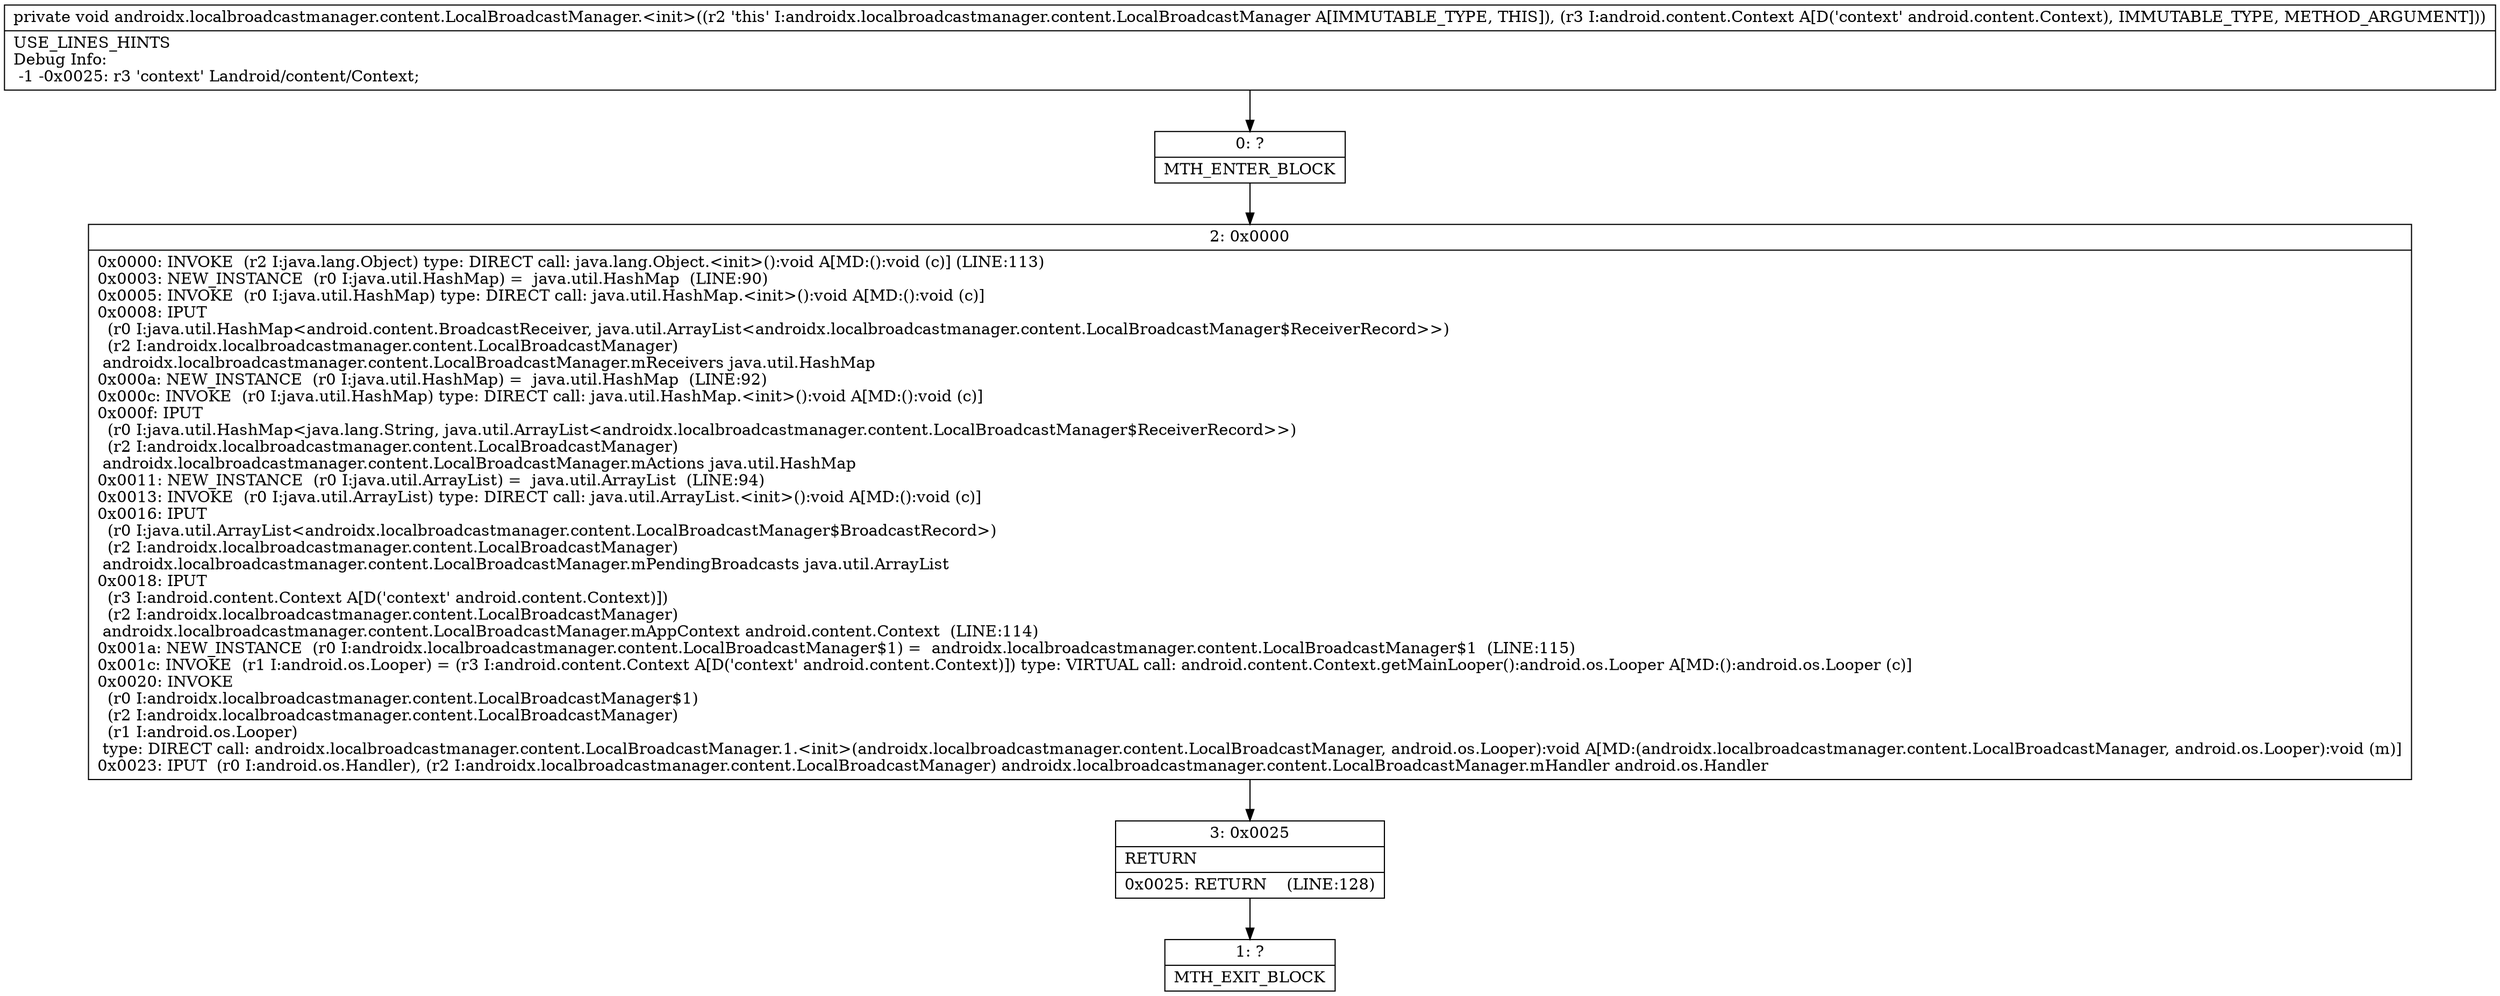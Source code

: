digraph "CFG forandroidx.localbroadcastmanager.content.LocalBroadcastManager.\<init\>(Landroid\/content\/Context;)V" {
Node_0 [shape=record,label="{0\:\ ?|MTH_ENTER_BLOCK\l}"];
Node_2 [shape=record,label="{2\:\ 0x0000|0x0000: INVOKE  (r2 I:java.lang.Object) type: DIRECT call: java.lang.Object.\<init\>():void A[MD:():void (c)] (LINE:113)\l0x0003: NEW_INSTANCE  (r0 I:java.util.HashMap) =  java.util.HashMap  (LINE:90)\l0x0005: INVOKE  (r0 I:java.util.HashMap) type: DIRECT call: java.util.HashMap.\<init\>():void A[MD:():void (c)]\l0x0008: IPUT  \l  (r0 I:java.util.HashMap\<android.content.BroadcastReceiver, java.util.ArrayList\<androidx.localbroadcastmanager.content.LocalBroadcastManager$ReceiverRecord\>\>)\l  (r2 I:androidx.localbroadcastmanager.content.LocalBroadcastManager)\l androidx.localbroadcastmanager.content.LocalBroadcastManager.mReceivers java.util.HashMap \l0x000a: NEW_INSTANCE  (r0 I:java.util.HashMap) =  java.util.HashMap  (LINE:92)\l0x000c: INVOKE  (r0 I:java.util.HashMap) type: DIRECT call: java.util.HashMap.\<init\>():void A[MD:():void (c)]\l0x000f: IPUT  \l  (r0 I:java.util.HashMap\<java.lang.String, java.util.ArrayList\<androidx.localbroadcastmanager.content.LocalBroadcastManager$ReceiverRecord\>\>)\l  (r2 I:androidx.localbroadcastmanager.content.LocalBroadcastManager)\l androidx.localbroadcastmanager.content.LocalBroadcastManager.mActions java.util.HashMap \l0x0011: NEW_INSTANCE  (r0 I:java.util.ArrayList) =  java.util.ArrayList  (LINE:94)\l0x0013: INVOKE  (r0 I:java.util.ArrayList) type: DIRECT call: java.util.ArrayList.\<init\>():void A[MD:():void (c)]\l0x0016: IPUT  \l  (r0 I:java.util.ArrayList\<androidx.localbroadcastmanager.content.LocalBroadcastManager$BroadcastRecord\>)\l  (r2 I:androidx.localbroadcastmanager.content.LocalBroadcastManager)\l androidx.localbroadcastmanager.content.LocalBroadcastManager.mPendingBroadcasts java.util.ArrayList \l0x0018: IPUT  \l  (r3 I:android.content.Context A[D('context' android.content.Context)])\l  (r2 I:androidx.localbroadcastmanager.content.LocalBroadcastManager)\l androidx.localbroadcastmanager.content.LocalBroadcastManager.mAppContext android.content.Context  (LINE:114)\l0x001a: NEW_INSTANCE  (r0 I:androidx.localbroadcastmanager.content.LocalBroadcastManager$1) =  androidx.localbroadcastmanager.content.LocalBroadcastManager$1  (LINE:115)\l0x001c: INVOKE  (r1 I:android.os.Looper) = (r3 I:android.content.Context A[D('context' android.content.Context)]) type: VIRTUAL call: android.content.Context.getMainLooper():android.os.Looper A[MD:():android.os.Looper (c)]\l0x0020: INVOKE  \l  (r0 I:androidx.localbroadcastmanager.content.LocalBroadcastManager$1)\l  (r2 I:androidx.localbroadcastmanager.content.LocalBroadcastManager)\l  (r1 I:android.os.Looper)\l type: DIRECT call: androidx.localbroadcastmanager.content.LocalBroadcastManager.1.\<init\>(androidx.localbroadcastmanager.content.LocalBroadcastManager, android.os.Looper):void A[MD:(androidx.localbroadcastmanager.content.LocalBroadcastManager, android.os.Looper):void (m)]\l0x0023: IPUT  (r0 I:android.os.Handler), (r2 I:androidx.localbroadcastmanager.content.LocalBroadcastManager) androidx.localbroadcastmanager.content.LocalBroadcastManager.mHandler android.os.Handler \l}"];
Node_3 [shape=record,label="{3\:\ 0x0025|RETURN\l|0x0025: RETURN    (LINE:128)\l}"];
Node_1 [shape=record,label="{1\:\ ?|MTH_EXIT_BLOCK\l}"];
MethodNode[shape=record,label="{private void androidx.localbroadcastmanager.content.LocalBroadcastManager.\<init\>((r2 'this' I:androidx.localbroadcastmanager.content.LocalBroadcastManager A[IMMUTABLE_TYPE, THIS]), (r3 I:android.content.Context A[D('context' android.content.Context), IMMUTABLE_TYPE, METHOD_ARGUMENT]))  | USE_LINES_HINTS\lDebug Info:\l  \-1 \-0x0025: r3 'context' Landroid\/content\/Context;\l}"];
MethodNode -> Node_0;Node_0 -> Node_2;
Node_2 -> Node_3;
Node_3 -> Node_1;
}

